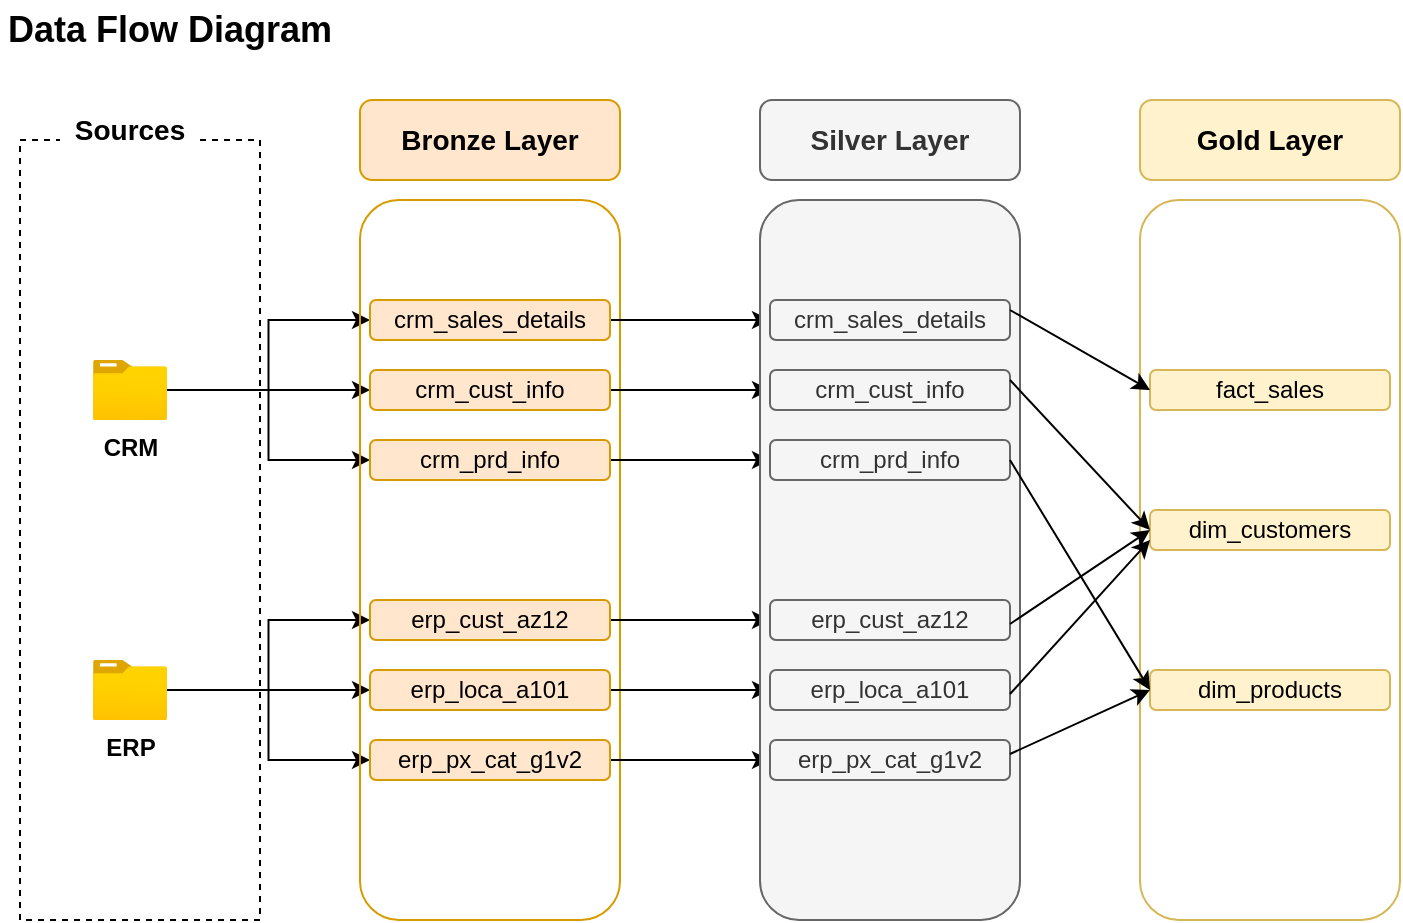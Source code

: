 <mxfile version="26.2.14">
  <diagram name="Page-1" id="0LNKVhPUzi13Xgiggo9s">
    <mxGraphModel dx="786" dy="417" grid="1" gridSize="10" guides="1" tooltips="1" connect="1" arrows="1" fold="1" page="1" pageScale="1" pageWidth="1100" pageHeight="1700" math="0" shadow="0">
      <root>
        <mxCell id="0" />
        <mxCell id="1" parent="0" />
        <mxCell id="12R4M4iDwF45-xOf5L9s-1" value="&lt;b&gt;&lt;font style=&quot;font-size: 18px;&quot;&gt;Data Flow Diagram&lt;/font&gt;&lt;/b&gt;" style="text;html=1;align=center;verticalAlign=middle;whiteSpace=wrap;rounded=0;" parent="1" vertex="1">
          <mxGeometry x="20" y="30" width="170" height="30" as="geometry" />
        </mxCell>
        <mxCell id="12R4M4iDwF45-xOf5L9s-2" value="" style="rounded=0;whiteSpace=wrap;html=1;fillColor=none;dashed=1;" parent="1" vertex="1">
          <mxGeometry x="30" y="100" width="120" height="390" as="geometry" />
        </mxCell>
        <mxCell id="12R4M4iDwF45-xOf5L9s-3" value="&lt;font style=&quot;font-size: 14px;&quot;&gt;&lt;b&gt;Sources&lt;/b&gt;&lt;/font&gt;" style="text;html=1;align=center;verticalAlign=middle;whiteSpace=wrap;rounded=0;fillColor=default;" parent="1" vertex="1">
          <mxGeometry x="50" y="80" width="70" height="30" as="geometry" />
        </mxCell>
        <mxCell id="12R4M4iDwF45-xOf5L9s-18" style="edgeStyle=orthogonalEdgeStyle;rounded=0;orthogonalLoop=1;jettySize=auto;html=1;" parent="1" source="12R4M4iDwF45-xOf5L9s-4" target="12R4M4iDwF45-xOf5L9s-10" edge="1">
          <mxGeometry relative="1" as="geometry" />
        </mxCell>
        <mxCell id="12R4M4iDwF45-xOf5L9s-19" style="edgeStyle=orthogonalEdgeStyle;rounded=0;orthogonalLoop=1;jettySize=auto;html=1;entryX=0;entryY=0.5;entryDx=0;entryDy=0;" parent="1" source="12R4M4iDwF45-xOf5L9s-4" target="12R4M4iDwF45-xOf5L9s-11" edge="1">
          <mxGeometry relative="1" as="geometry" />
        </mxCell>
        <mxCell id="12R4M4iDwF45-xOf5L9s-20" style="edgeStyle=orthogonalEdgeStyle;rounded=0;orthogonalLoop=1;jettySize=auto;html=1;entryX=0;entryY=0.5;entryDx=0;entryDy=0;" parent="1" source="12R4M4iDwF45-xOf5L9s-4" target="12R4M4iDwF45-xOf5L9s-9" edge="1">
          <mxGeometry relative="1" as="geometry" />
        </mxCell>
        <mxCell id="12R4M4iDwF45-xOf5L9s-4" value="&lt;b&gt;CRM&lt;/b&gt;" style="image;aspect=fixed;html=1;points=[];align=center;fontSize=12;image=img/lib/azure2/general/Folder_Blank.svg;" parent="1" vertex="1">
          <mxGeometry x="66.52" y="210" width="36.96" height="30" as="geometry" />
        </mxCell>
        <mxCell id="12R4M4iDwF45-xOf5L9s-21" style="edgeStyle=orthogonalEdgeStyle;rounded=0;orthogonalLoop=1;jettySize=auto;html=1;" parent="1" source="12R4M4iDwF45-xOf5L9s-5" target="12R4M4iDwF45-xOf5L9s-14" edge="1">
          <mxGeometry relative="1" as="geometry" />
        </mxCell>
        <mxCell id="12R4M4iDwF45-xOf5L9s-23" style="edgeStyle=orthogonalEdgeStyle;rounded=0;orthogonalLoop=1;jettySize=auto;html=1;entryX=0;entryY=0.5;entryDx=0;entryDy=0;" parent="1" source="12R4M4iDwF45-xOf5L9s-5" target="12R4M4iDwF45-xOf5L9s-15" edge="1">
          <mxGeometry relative="1" as="geometry" />
        </mxCell>
        <mxCell id="12R4M4iDwF45-xOf5L9s-24" style="edgeStyle=orthogonalEdgeStyle;rounded=0;orthogonalLoop=1;jettySize=auto;html=1;entryX=0;entryY=0.5;entryDx=0;entryDy=0;" parent="1" source="12R4M4iDwF45-xOf5L9s-5" target="12R4M4iDwF45-xOf5L9s-13" edge="1">
          <mxGeometry relative="1" as="geometry" />
        </mxCell>
        <mxCell id="12R4M4iDwF45-xOf5L9s-5" value="&lt;b&gt;ERP&lt;/b&gt;" style="image;aspect=fixed;html=1;points=[];align=center;fontSize=12;image=img/lib/azure2/general/Folder_Blank.svg;" parent="1" vertex="1">
          <mxGeometry x="66.52" y="360" width="36.96" height="30" as="geometry" />
        </mxCell>
        <mxCell id="12R4M4iDwF45-xOf5L9s-6" value="" style="rounded=1;whiteSpace=wrap;html=1;fillColor=none;strokeColor=#d79b00;" parent="1" vertex="1">
          <mxGeometry x="200" y="130" width="130" height="360" as="geometry" />
        </mxCell>
        <mxCell id="12R4M4iDwF45-xOf5L9s-7" value="&lt;b&gt;&lt;font style=&quot;font-size: 14px;&quot;&gt;Bronze Layer&lt;/font&gt;&lt;/b&gt;" style="rounded=1;whiteSpace=wrap;html=1;fillColor=#ffe6cc;strokeColor=#d79b00;" parent="1" vertex="1">
          <mxGeometry x="200" y="80" width="130" height="40" as="geometry" />
        </mxCell>
        <mxCell id="uZ_rH8L8rFviuKFsZG8m-9" style="edgeStyle=orthogonalEdgeStyle;rounded=0;orthogonalLoop=1;jettySize=auto;html=1;entryX=0;entryY=0.5;entryDx=0;entryDy=0;" parent="1" source="12R4M4iDwF45-xOf5L9s-9" target="uZ_rH8L8rFviuKFsZG8m-3" edge="1">
          <mxGeometry relative="1" as="geometry" />
        </mxCell>
        <mxCell id="12R4M4iDwF45-xOf5L9s-9" value="&lt;font style=&quot;font-size: 12px;&quot;&gt;crm_sales_details&lt;/font&gt;" style="rounded=1;whiteSpace=wrap;html=1;fillColor=#ffe6cc;strokeColor=#d79b00;" parent="1" vertex="1">
          <mxGeometry x="205" y="180" width="120" height="20" as="geometry" />
        </mxCell>
        <mxCell id="uZ_rH8L8rFviuKFsZG8m-10" style="edgeStyle=orthogonalEdgeStyle;rounded=0;orthogonalLoop=1;jettySize=auto;html=1;entryX=0;entryY=0.5;entryDx=0;entryDy=0;" parent="1" source="12R4M4iDwF45-xOf5L9s-10" target="uZ_rH8L8rFviuKFsZG8m-4" edge="1">
          <mxGeometry relative="1" as="geometry" />
        </mxCell>
        <mxCell id="12R4M4iDwF45-xOf5L9s-10" value="&lt;font style=&quot;font-size: 12px;&quot;&gt;crm_cust_info&lt;/font&gt;" style="rounded=1;whiteSpace=wrap;html=1;fillColor=#ffe6cc;strokeColor=#d79b00;" parent="1" vertex="1">
          <mxGeometry x="205" y="215" width="120" height="20" as="geometry" />
        </mxCell>
        <mxCell id="uZ_rH8L8rFviuKFsZG8m-11" style="edgeStyle=orthogonalEdgeStyle;rounded=0;orthogonalLoop=1;jettySize=auto;html=1;entryX=0;entryY=0.5;entryDx=0;entryDy=0;" parent="1" source="12R4M4iDwF45-xOf5L9s-11" target="uZ_rH8L8rFviuKFsZG8m-5" edge="1">
          <mxGeometry relative="1" as="geometry" />
        </mxCell>
        <mxCell id="12R4M4iDwF45-xOf5L9s-11" value="&lt;font style=&quot;font-size: 12px;&quot;&gt;crm_prd_info&lt;/font&gt;" style="rounded=1;whiteSpace=wrap;html=1;fillColor=#ffe6cc;strokeColor=#d79b00;" parent="1" vertex="1">
          <mxGeometry x="205" y="250" width="120" height="20" as="geometry" />
        </mxCell>
        <mxCell id="uZ_rH8L8rFviuKFsZG8m-12" style="edgeStyle=orthogonalEdgeStyle;rounded=0;orthogonalLoop=1;jettySize=auto;html=1;entryX=0;entryY=0.5;entryDx=0;entryDy=0;" parent="1" source="12R4M4iDwF45-xOf5L9s-13" target="uZ_rH8L8rFviuKFsZG8m-6" edge="1">
          <mxGeometry relative="1" as="geometry" />
        </mxCell>
        <mxCell id="12R4M4iDwF45-xOf5L9s-13" value="&lt;font style=&quot;font-size: 12px;&quot;&gt;erp_cust_az12&lt;/font&gt;" style="rounded=1;whiteSpace=wrap;html=1;fillColor=#ffe6cc;strokeColor=#d79b00;" parent="1" vertex="1">
          <mxGeometry x="205" y="330" width="120" height="20" as="geometry" />
        </mxCell>
        <mxCell id="uZ_rH8L8rFviuKFsZG8m-13" style="edgeStyle=orthogonalEdgeStyle;rounded=0;orthogonalLoop=1;jettySize=auto;html=1;entryX=0;entryY=0.5;entryDx=0;entryDy=0;" parent="1" source="12R4M4iDwF45-xOf5L9s-14" target="uZ_rH8L8rFviuKFsZG8m-7" edge="1">
          <mxGeometry relative="1" as="geometry" />
        </mxCell>
        <mxCell id="12R4M4iDwF45-xOf5L9s-14" value="erp_loca_a101" style="rounded=1;whiteSpace=wrap;html=1;fillColor=#ffe6cc;strokeColor=#d79b00;" parent="1" vertex="1">
          <mxGeometry x="205" y="365" width="120" height="20" as="geometry" />
        </mxCell>
        <mxCell id="uZ_rH8L8rFviuKFsZG8m-14" value="" style="edgeStyle=orthogonalEdgeStyle;rounded=0;orthogonalLoop=1;jettySize=auto;html=1;" parent="1" source="12R4M4iDwF45-xOf5L9s-15" target="uZ_rH8L8rFviuKFsZG8m-8" edge="1">
          <mxGeometry relative="1" as="geometry" />
        </mxCell>
        <mxCell id="12R4M4iDwF45-xOf5L9s-15" value="&lt;font style=&quot;font-size: 12px;&quot;&gt;erp_px_cat_g1v2&lt;/font&gt;" style="rounded=1;whiteSpace=wrap;html=1;fillColor=#ffe6cc;strokeColor=#d79b00;" parent="1" vertex="1">
          <mxGeometry x="205" y="400" width="120" height="20" as="geometry" />
        </mxCell>
        <mxCell id="uZ_rH8L8rFviuKFsZG8m-1" value="" style="rounded=1;whiteSpace=wrap;html=1;fillColor=#f5f5f5;strokeColor=#666666;fontColor=#333333;" parent="1" vertex="1">
          <mxGeometry x="400" y="130" width="130" height="360" as="geometry" />
        </mxCell>
        <mxCell id="uZ_rH8L8rFviuKFsZG8m-2" value="&lt;b&gt;&lt;font style=&quot;font-size: 14px;&quot;&gt;Silver Layer&lt;/font&gt;&lt;/b&gt;" style="rounded=1;whiteSpace=wrap;html=1;fillColor=#f5f5f5;strokeColor=#666666;fontColor=#333333;" parent="1" vertex="1">
          <mxGeometry x="400" y="80" width="130" height="40" as="geometry" />
        </mxCell>
        <mxCell id="uZ_rH8L8rFviuKFsZG8m-3" value="&lt;font style=&quot;font-size: 12px;&quot;&gt;crm_sales_details&lt;/font&gt;" style="rounded=1;whiteSpace=wrap;html=1;fillColor=#f5f5f5;strokeColor=#666666;fontColor=#333333;" parent="1" vertex="1">
          <mxGeometry x="405" y="180" width="120" height="20" as="geometry" />
        </mxCell>
        <mxCell id="uZ_rH8L8rFviuKFsZG8m-4" value="&lt;font style=&quot;font-size: 12px;&quot;&gt;crm_cust_info&lt;/font&gt;" style="rounded=1;whiteSpace=wrap;html=1;fillColor=#f5f5f5;strokeColor=#666666;fontColor=#333333;" parent="1" vertex="1">
          <mxGeometry x="405" y="215" width="120" height="20" as="geometry" />
        </mxCell>
        <mxCell id="uZ_rH8L8rFviuKFsZG8m-5" value="&lt;font style=&quot;font-size: 12px;&quot;&gt;crm_prd_info&lt;/font&gt;" style="rounded=1;whiteSpace=wrap;html=1;fillColor=#f5f5f5;strokeColor=#666666;fontColor=#333333;" parent="1" vertex="1">
          <mxGeometry x="405" y="250" width="120" height="20" as="geometry" />
        </mxCell>
        <mxCell id="uZ_rH8L8rFviuKFsZG8m-6" value="&lt;font style=&quot;font-size: 12px;&quot;&gt;erp_cust_az12&lt;/font&gt;" style="rounded=1;whiteSpace=wrap;html=1;fillColor=#f5f5f5;strokeColor=#666666;fontColor=#333333;" parent="1" vertex="1">
          <mxGeometry x="405" y="330" width="120" height="20" as="geometry" />
        </mxCell>
        <mxCell id="uZ_rH8L8rFviuKFsZG8m-7" value="erp_loca_a101" style="rounded=1;whiteSpace=wrap;html=1;fillColor=#f5f5f5;strokeColor=#666666;fontColor=#333333;" parent="1" vertex="1">
          <mxGeometry x="405" y="365" width="120" height="20" as="geometry" />
        </mxCell>
        <mxCell id="uZ_rH8L8rFviuKFsZG8m-8" value="&lt;font style=&quot;font-size: 12px;&quot;&gt;erp_px_cat_g1v2&lt;/font&gt;" style="rounded=1;whiteSpace=wrap;html=1;fillColor=#f5f5f5;strokeColor=#666666;fontColor=#333333;" parent="1" vertex="1">
          <mxGeometry x="405" y="400" width="120" height="20" as="geometry" />
        </mxCell>
        <mxCell id="SH7bZnoqRkb8rccsTNLN-1" value="" style="rounded=1;whiteSpace=wrap;html=1;fillColor=none;strokeColor=#d6b656;" vertex="1" parent="1">
          <mxGeometry x="590" y="130" width="130" height="360" as="geometry" />
        </mxCell>
        <mxCell id="SH7bZnoqRkb8rccsTNLN-2" value="&lt;b&gt;&lt;font style=&quot;font-size: 14px;&quot;&gt;Gold Layer&lt;/font&gt;&lt;/b&gt;" style="rounded=1;whiteSpace=wrap;html=1;fillColor=#fff2cc;strokeColor=#d6b656;" vertex="1" parent="1">
          <mxGeometry x="590" y="80" width="130" height="40" as="geometry" />
        </mxCell>
        <mxCell id="SH7bZnoqRkb8rccsTNLN-3" value="&lt;font style=&quot;font-size: 12px;&quot;&gt;fact_sales&lt;/font&gt;" style="rounded=1;whiteSpace=wrap;html=1;fillColor=#fff2cc;strokeColor=#d6b656;" vertex="1" parent="1">
          <mxGeometry x="595" y="215" width="120" height="20" as="geometry" />
        </mxCell>
        <mxCell id="SH7bZnoqRkb8rccsTNLN-4" value="&lt;font style=&quot;font-size: 12px;&quot;&gt;dim_customers&lt;/font&gt;" style="rounded=1;whiteSpace=wrap;html=1;fillColor=#fff2cc;strokeColor=#d6b656;" vertex="1" parent="1">
          <mxGeometry x="595" y="285" width="120" height="20" as="geometry" />
        </mxCell>
        <mxCell id="SH7bZnoqRkb8rccsTNLN-5" value="&lt;font style=&quot;font-size: 12px;&quot;&gt;dim_products&lt;/font&gt;" style="rounded=1;whiteSpace=wrap;html=1;fillColor=#fff2cc;strokeColor=#d6b656;" vertex="1" parent="1">
          <mxGeometry x="595" y="365" width="120" height="20" as="geometry" />
        </mxCell>
        <mxCell id="SH7bZnoqRkb8rccsTNLN-10" value="" style="endArrow=classic;html=1;rounded=0;entryX=0;entryY=0.5;entryDx=0;entryDy=0;exitX=1;exitY=0.25;exitDx=0;exitDy=0;" edge="1" parent="1" source="uZ_rH8L8rFviuKFsZG8m-3" target="SH7bZnoqRkb8rccsTNLN-3">
          <mxGeometry width="50" height="50" relative="1" as="geometry">
            <mxPoint x="530" y="190" as="sourcePoint" />
            <mxPoint x="580" y="140" as="targetPoint" />
          </mxGeometry>
        </mxCell>
        <mxCell id="SH7bZnoqRkb8rccsTNLN-11" value="" style="endArrow=classic;html=1;rounded=0;entryX=0;entryY=0.5;entryDx=0;entryDy=0;exitX=1;exitY=0.25;exitDx=0;exitDy=0;" edge="1" parent="1" source="uZ_rH8L8rFviuKFsZG8m-4" target="SH7bZnoqRkb8rccsTNLN-4">
          <mxGeometry width="50" height="50" relative="1" as="geometry">
            <mxPoint x="530" y="220" as="sourcePoint" />
            <mxPoint x="590" y="250" as="targetPoint" />
          </mxGeometry>
        </mxCell>
        <mxCell id="SH7bZnoqRkb8rccsTNLN-12" value="" style="endArrow=classic;html=1;rounded=0;entryX=0;entryY=0.5;entryDx=0;entryDy=0;" edge="1" parent="1" target="SH7bZnoqRkb8rccsTNLN-4">
          <mxGeometry width="50" height="50" relative="1" as="geometry">
            <mxPoint x="525" y="342" as="sourcePoint" />
            <mxPoint x="582" y="420" as="targetPoint" />
          </mxGeometry>
        </mxCell>
        <mxCell id="SH7bZnoqRkb8rccsTNLN-13" value="" style="endArrow=classic;html=1;rounded=0;entryX=0;entryY=0.75;entryDx=0;entryDy=0;" edge="1" parent="1" target="SH7bZnoqRkb8rccsTNLN-4">
          <mxGeometry width="50" height="50" relative="1" as="geometry">
            <mxPoint x="525" y="377" as="sourcePoint" />
            <mxPoint x="595" y="330" as="targetPoint" />
          </mxGeometry>
        </mxCell>
        <mxCell id="SH7bZnoqRkb8rccsTNLN-14" value="" style="endArrow=classic;html=1;rounded=0;entryX=0;entryY=0.5;entryDx=0;entryDy=0;exitX=1;exitY=0.25;exitDx=0;exitDy=0;" edge="1" parent="1" target="SH7bZnoqRkb8rccsTNLN-5">
          <mxGeometry width="50" height="50" relative="1" as="geometry">
            <mxPoint x="525" y="260" as="sourcePoint" />
            <mxPoint x="595" y="335" as="targetPoint" />
          </mxGeometry>
        </mxCell>
        <mxCell id="SH7bZnoqRkb8rccsTNLN-15" value="" style="endArrow=classic;html=1;rounded=0;entryX=0;entryY=0.5;entryDx=0;entryDy=0;" edge="1" parent="1" target="SH7bZnoqRkb8rccsTNLN-5">
          <mxGeometry width="50" height="50" relative="1" as="geometry">
            <mxPoint x="525" y="407" as="sourcePoint" />
            <mxPoint x="595" y="330" as="targetPoint" />
          </mxGeometry>
        </mxCell>
      </root>
    </mxGraphModel>
  </diagram>
</mxfile>
